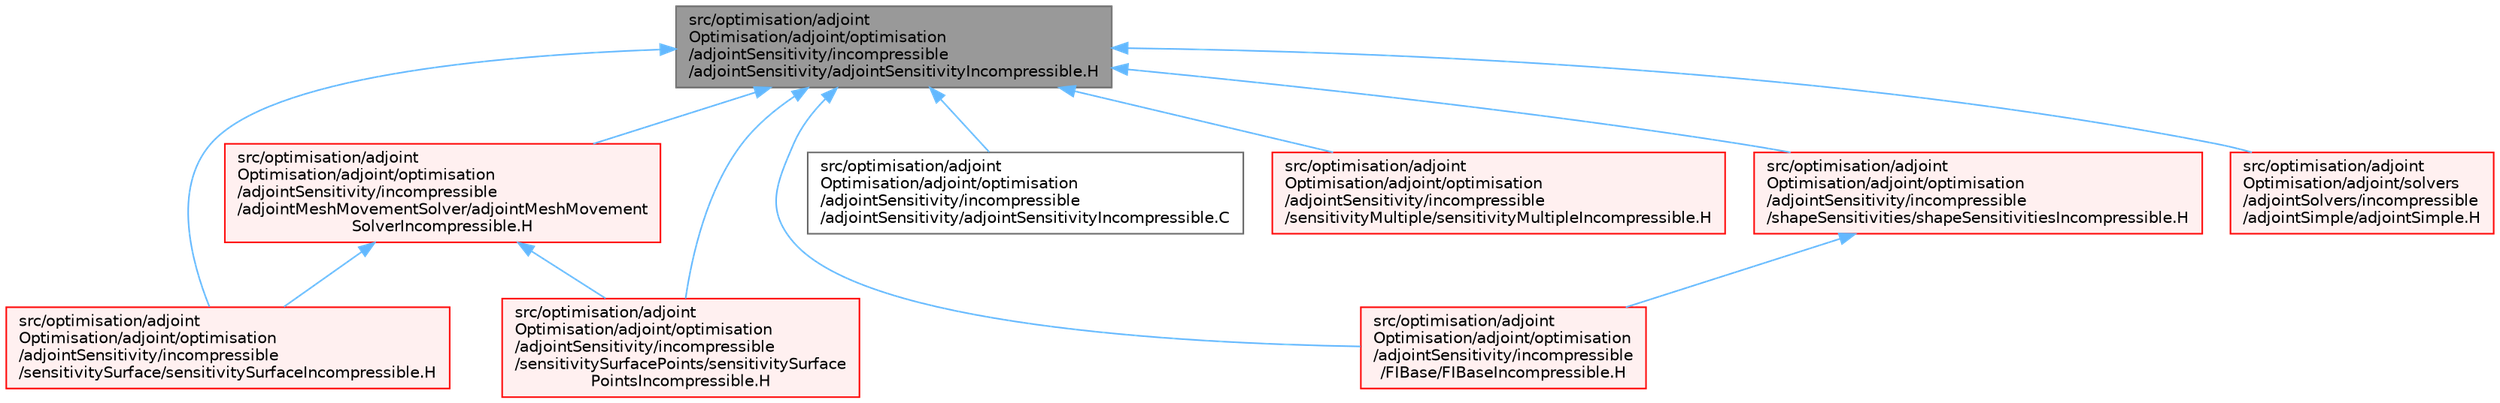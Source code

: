 digraph "src/optimisation/adjointOptimisation/adjoint/optimisation/adjointSensitivity/incompressible/adjointSensitivity/adjointSensitivityIncompressible.H"
{
 // LATEX_PDF_SIZE
  bgcolor="transparent";
  edge [fontname=Helvetica,fontsize=10,labelfontname=Helvetica,labelfontsize=10];
  node [fontname=Helvetica,fontsize=10,shape=box,height=0.2,width=0.4];
  Node1 [id="Node000001",label="src/optimisation/adjoint\lOptimisation/adjoint/optimisation\l/adjointSensitivity/incompressible\l/adjointSensitivity/adjointSensitivityIncompressible.H",height=0.2,width=0.4,color="gray40", fillcolor="grey60", style="filled", fontcolor="black",tooltip=" "];
  Node1 -> Node2 [id="edge1_Node000001_Node000002",dir="back",color="steelblue1",style="solid",tooltip=" "];
  Node2 [id="Node000002",label="src/optimisation/adjoint\lOptimisation/adjoint/optimisation\l/adjointSensitivity/incompressible\l/FIBase/FIBaseIncompressible.H",height=0.2,width=0.4,color="red", fillcolor="#FFF0F0", style="filled",URL="$FIBaseIncompressible_8H.html",tooltip=" "];
  Node1 -> Node8 [id="edge2_Node000001_Node000008",dir="back",color="steelblue1",style="solid",tooltip=" "];
  Node8 [id="Node000008",label="src/optimisation/adjoint\lOptimisation/adjoint/optimisation\l/adjointSensitivity/incompressible\l/adjointMeshMovementSolver/adjointMeshMovement\lSolverIncompressible.H",height=0.2,width=0.4,color="red", fillcolor="#FFF0F0", style="filled",URL="$adjointMeshMovementSolverIncompressible_8H.html",tooltip=" "];
  Node8 -> Node10 [id="edge3_Node000008_Node000010",dir="back",color="steelblue1",style="solid",tooltip=" "];
  Node10 [id="Node000010",label="src/optimisation/adjoint\lOptimisation/adjoint/optimisation\l/adjointSensitivity/incompressible\l/sensitivitySurface/sensitivitySurfaceIncompressible.H",height=0.2,width=0.4,color="red", fillcolor="#FFF0F0", style="filled",URL="$sensitivitySurfaceIncompressible_8H.html",tooltip=" "];
  Node8 -> Node18 [id="edge4_Node000008_Node000018",dir="back",color="steelblue1",style="solid",tooltip=" "];
  Node18 [id="Node000018",label="src/optimisation/adjoint\lOptimisation/adjoint/optimisation\l/adjointSensitivity/incompressible\l/sensitivitySurfacePoints/sensitivitySurface\lPointsIncompressible.H",height=0.2,width=0.4,color="red", fillcolor="#FFF0F0", style="filled",URL="$sensitivitySurfacePointsIncompressible_8H.html",tooltip=" "];
  Node1 -> Node20 [id="edge5_Node000001_Node000020",dir="back",color="steelblue1",style="solid",tooltip=" "];
  Node20 [id="Node000020",label="src/optimisation/adjoint\lOptimisation/adjoint/optimisation\l/adjointSensitivity/incompressible\l/adjointSensitivity/adjointSensitivityIncompressible.C",height=0.2,width=0.4,color="grey40", fillcolor="white", style="filled",URL="$adjointSensitivityIncompressible_8C.html",tooltip=" "];
  Node1 -> Node21 [id="edge6_Node000001_Node000021",dir="back",color="steelblue1",style="solid",tooltip=" "];
  Node21 [id="Node000021",label="src/optimisation/adjoint\lOptimisation/adjoint/optimisation\l/adjointSensitivity/incompressible\l/sensitivityMultiple/sensitivityMultipleIncompressible.H",height=0.2,width=0.4,color="red", fillcolor="#FFF0F0", style="filled",URL="$sensitivityMultipleIncompressible_8H.html",tooltip=" "];
  Node1 -> Node10 [id="edge7_Node000001_Node000010",dir="back",color="steelblue1",style="solid",tooltip=" "];
  Node1 -> Node18 [id="edge8_Node000001_Node000018",dir="back",color="steelblue1",style="solid",tooltip=" "];
  Node1 -> Node23 [id="edge9_Node000001_Node000023",dir="back",color="steelblue1",style="solid",tooltip=" "];
  Node23 [id="Node000023",label="src/optimisation/adjoint\lOptimisation/adjoint/optimisation\l/adjointSensitivity/incompressible\l/shapeSensitivities/shapeSensitivitiesIncompressible.H",height=0.2,width=0.4,color="red", fillcolor="#FFF0F0", style="filled",URL="$shapeSensitivitiesIncompressible_8H.html",tooltip=" "];
  Node23 -> Node2 [id="edge10_Node000023_Node000002",dir="back",color="steelblue1",style="solid",tooltip=" "];
  Node1 -> Node25 [id="edge11_Node000001_Node000025",dir="back",color="steelblue1",style="solid",tooltip=" "];
  Node25 [id="Node000025",label="src/optimisation/adjoint\lOptimisation/adjoint/solvers\l/adjointSolvers/incompressible\l/adjointSimple/adjointSimple.H",height=0.2,width=0.4,color="red", fillcolor="#FFF0F0", style="filled",URL="$adjointSimple_8H.html",tooltip=" "];
}

